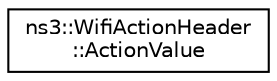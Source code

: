 digraph "Graphical Class Hierarchy"
{
 // LATEX_PDF_SIZE
  edge [fontname="Helvetica",fontsize="10",labelfontname="Helvetica",labelfontsize="10"];
  node [fontname="Helvetica",fontsize="10",shape=record];
  rankdir="LR";
  Node0 [label="ns3::WifiActionHeader\l::ActionValue",height=0.2,width=0.4,color="black", fillcolor="white", style="filled",URL="$unionns3_1_1_wifi_action_header_1_1_action_value.html",tooltip="typedef for union of different ActionValues"];
}
